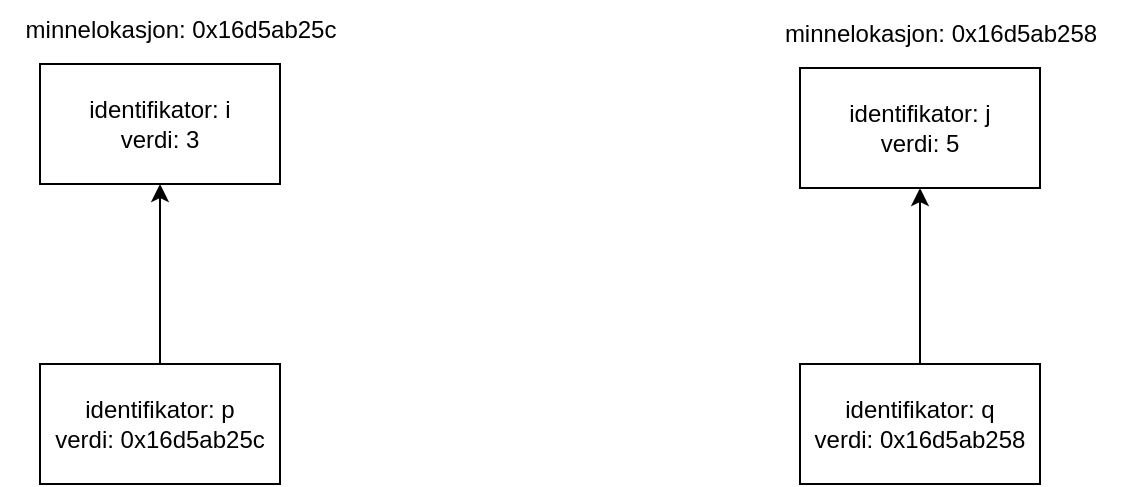 <mxfile version="27.0.6">
  <diagram name="Page-1" id="P0upKeqfUBGl9vb33ONN">
    <mxGraphModel dx="1178" dy="659" grid="1" gridSize="10" guides="1" tooltips="1" connect="1" arrows="1" fold="1" page="1" pageScale="1" pageWidth="850" pageHeight="1100" math="0" shadow="0">
      <root>
        <mxCell id="0" />
        <mxCell id="1" parent="0" />
        <mxCell id="kAVYnkPNEX6EgzNhFIt5-1" value="identifikator: i&lt;div&gt;verdi: 3&lt;/div&gt;" style="rounded=0;whiteSpace=wrap;html=1;" vertex="1" parent="1">
          <mxGeometry x="120" y="160" width="120" height="60" as="geometry" />
        </mxCell>
        <mxCell id="kAVYnkPNEX6EgzNhFIt5-2" value="minnelokasjon:&amp;nbsp;0x16d5ab25c" style="text;html=1;align=center;verticalAlign=middle;resizable=0;points=[];autosize=1;strokeColor=none;fillColor=none;" vertex="1" parent="1">
          <mxGeometry x="100" y="128" width="180" height="30" as="geometry" />
        </mxCell>
        <mxCell id="kAVYnkPNEX6EgzNhFIt5-3" value="identifikator: j&lt;div&gt;verdi: 5&lt;/div&gt;" style="rounded=0;whiteSpace=wrap;html=1;" vertex="1" parent="1">
          <mxGeometry x="500" y="162" width="120" height="60" as="geometry" />
        </mxCell>
        <mxCell id="kAVYnkPNEX6EgzNhFIt5-4" value="minnelokasjon:&amp;nbsp;0x16d5ab258" style="text;html=1;align=center;verticalAlign=middle;resizable=0;points=[];autosize=1;strokeColor=none;fillColor=none;" vertex="1" parent="1">
          <mxGeometry x="480" y="130" width="180" height="30" as="geometry" />
        </mxCell>
        <mxCell id="kAVYnkPNEX6EgzNhFIt5-5" value="identifikator: p&lt;div&gt;verdi:&amp;nbsp;&lt;span style=&quot;text-wrap-mode: nowrap; background-color: transparent; color: light-dark(rgb(0, 0, 0), rgb(255, 255, 255));&quot;&gt;0x16d5ab25c&lt;/span&gt;&lt;/div&gt;" style="rounded=0;whiteSpace=wrap;html=1;" vertex="1" parent="1">
          <mxGeometry x="120" y="310" width="120" height="60" as="geometry" />
        </mxCell>
        <mxCell id="kAVYnkPNEX6EgzNhFIt5-7" value="identifikator: q&lt;div&gt;verdi:&amp;nbsp;&lt;span style=&quot;text-wrap-mode: nowrap; background-color: transparent; color: light-dark(rgb(0, 0, 0), rgb(255, 255, 255));&quot;&gt;0x16d5ab258&lt;/span&gt;&lt;/div&gt;" style="rounded=0;whiteSpace=wrap;html=1;" vertex="1" parent="1">
          <mxGeometry x="500" y="310" width="120" height="60" as="geometry" />
        </mxCell>
        <mxCell id="kAVYnkPNEX6EgzNhFIt5-8" value="" style="endArrow=classic;html=1;rounded=0;" edge="1" parent="1" source="kAVYnkPNEX6EgzNhFIt5-7" target="kAVYnkPNEX6EgzNhFIt5-3">
          <mxGeometry width="50" height="50" relative="1" as="geometry">
            <mxPoint x="400" y="380" as="sourcePoint" />
            <mxPoint x="450" y="330" as="targetPoint" />
          </mxGeometry>
        </mxCell>
        <mxCell id="kAVYnkPNEX6EgzNhFIt5-9" value="" style="endArrow=classic;html=1;rounded=0;" edge="1" parent="1" source="kAVYnkPNEX6EgzNhFIt5-5" target="kAVYnkPNEX6EgzNhFIt5-1">
          <mxGeometry width="50" height="50" relative="1" as="geometry">
            <mxPoint x="250" y="328" as="sourcePoint" />
            <mxPoint x="250" y="240" as="targetPoint" />
          </mxGeometry>
        </mxCell>
      </root>
    </mxGraphModel>
  </diagram>
</mxfile>
